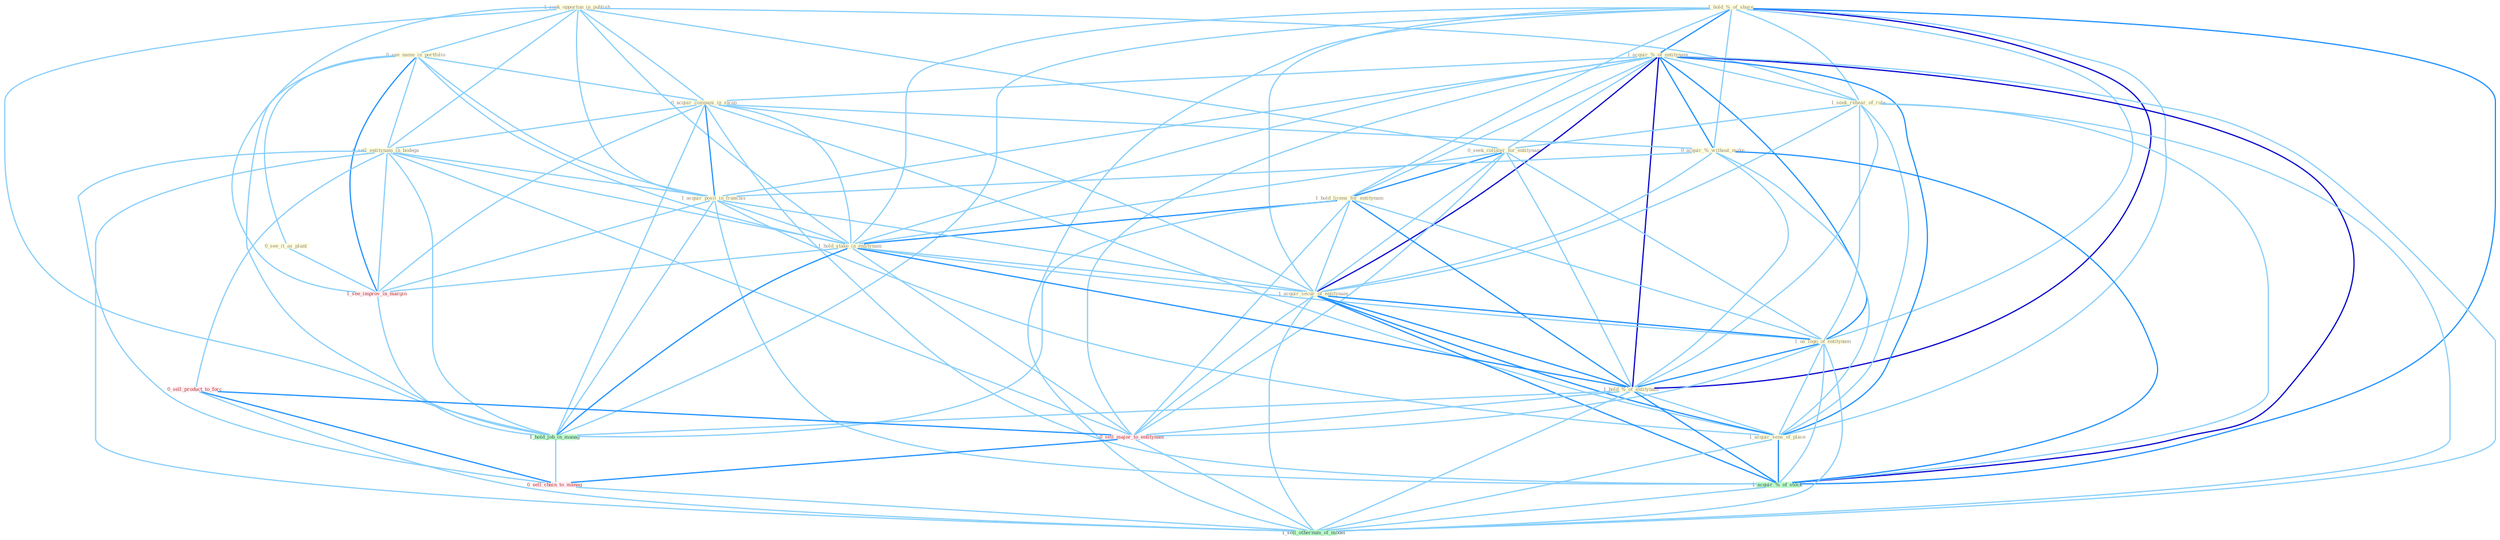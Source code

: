 Graph G{ 
    node
    [shape=polygon,style=filled,width=.5,height=.06,color="#BDFCC9",fixedsize=true,fontsize=4,
    fontcolor="#2f4f4f"];
    {node
    [color="#ffffe0", fontcolor="#8b7d6b"] "1_hold_%_of_share " "1_seek_opportun_in_publish " "1_acquir_%_of_entitynam " "0_see_name_in_portfolio " "1_seek_rehear_of_rule " "0_seek_collater_for_entitynam " "0_acquir_compani_in_swap " "0_sell_entitynam_in_bodega " "0_acquir_%_without_make " "1_hold_licens_for_entitynam " "0_see_it_as_plant " "1_acquir_posit_in_franchis " "1_hold_stake_in_entitynam " "1_acquir_secur_of_entitynam " "1_us_logo_of_entitynam " "1_hold_%_of_entitynam " "1_acquir_sens_of_place "}
{node [color="#fff0f5", fontcolor="#b22222"] "1_see_improv_in_margin " "0_sell_product_to_forc " "0_sell_major_to_entitynam " "0_sell_chain_to_manag "}
edge [color="#B0E2FF"];

	"1_hold_%_of_share " -- "1_acquir_%_of_entitynam " [w="2", color="#1e90ff" , len=0.8];
	"1_hold_%_of_share " -- "1_seek_rehear_of_rule " [w="1", color="#87cefa" ];
	"1_hold_%_of_share " -- "0_acquir_%_without_make " [w="1", color="#87cefa" ];
	"1_hold_%_of_share " -- "1_hold_licens_for_entitynam " [w="1", color="#87cefa" ];
	"1_hold_%_of_share " -- "1_hold_stake_in_entitynam " [w="1", color="#87cefa" ];
	"1_hold_%_of_share " -- "1_acquir_secur_of_entitynam " [w="1", color="#87cefa" ];
	"1_hold_%_of_share " -- "1_us_logo_of_entitynam " [w="1", color="#87cefa" ];
	"1_hold_%_of_share " -- "1_hold_%_of_entitynam " [w="3", color="#0000cd" , len=0.6];
	"1_hold_%_of_share " -- "1_acquir_sens_of_place " [w="1", color="#87cefa" ];
	"1_hold_%_of_share " -- "1_acquir_%_of_stock " [w="2", color="#1e90ff" , len=0.8];
	"1_hold_%_of_share " -- "1_hold_job_in_manag " [w="1", color="#87cefa" ];
	"1_hold_%_of_share " -- "1_sell_othernum_of_model " [w="1", color="#87cefa" ];
	"1_seek_opportun_in_publish " -- "0_see_name_in_portfolio " [w="1", color="#87cefa" ];
	"1_seek_opportun_in_publish " -- "1_seek_rehear_of_rule " [w="1", color="#87cefa" ];
	"1_seek_opportun_in_publish " -- "0_seek_collater_for_entitynam " [w="1", color="#87cefa" ];
	"1_seek_opportun_in_publish " -- "0_acquir_compani_in_swap " [w="1", color="#87cefa" ];
	"1_seek_opportun_in_publish " -- "0_sell_entitynam_in_bodega " [w="1", color="#87cefa" ];
	"1_seek_opportun_in_publish " -- "1_acquir_posit_in_franchis " [w="1", color="#87cefa" ];
	"1_seek_opportun_in_publish " -- "1_hold_stake_in_entitynam " [w="1", color="#87cefa" ];
	"1_seek_opportun_in_publish " -- "1_see_improv_in_margin " [w="1", color="#87cefa" ];
	"1_seek_opportun_in_publish " -- "1_hold_job_in_manag " [w="1", color="#87cefa" ];
	"1_acquir_%_of_entitynam " -- "1_seek_rehear_of_rule " [w="1", color="#87cefa" ];
	"1_acquir_%_of_entitynam " -- "0_seek_collater_for_entitynam " [w="1", color="#87cefa" ];
	"1_acquir_%_of_entitynam " -- "0_acquir_compani_in_swap " [w="1", color="#87cefa" ];
	"1_acquir_%_of_entitynam " -- "0_acquir_%_without_make " [w="2", color="#1e90ff" , len=0.8];
	"1_acquir_%_of_entitynam " -- "1_hold_licens_for_entitynam " [w="1", color="#87cefa" ];
	"1_acquir_%_of_entitynam " -- "1_acquir_posit_in_franchis " [w="1", color="#87cefa" ];
	"1_acquir_%_of_entitynam " -- "1_hold_stake_in_entitynam " [w="1", color="#87cefa" ];
	"1_acquir_%_of_entitynam " -- "1_acquir_secur_of_entitynam " [w="3", color="#0000cd" , len=0.6];
	"1_acquir_%_of_entitynam " -- "1_us_logo_of_entitynam " [w="2", color="#1e90ff" , len=0.8];
	"1_acquir_%_of_entitynam " -- "1_hold_%_of_entitynam " [w="3", color="#0000cd" , len=0.6];
	"1_acquir_%_of_entitynam " -- "1_acquir_sens_of_place " [w="2", color="#1e90ff" , len=0.8];
	"1_acquir_%_of_entitynam " -- "1_acquir_%_of_stock " [w="3", color="#0000cd" , len=0.6];
	"1_acquir_%_of_entitynam " -- "0_sell_major_to_entitynam " [w="1", color="#87cefa" ];
	"1_acquir_%_of_entitynam " -- "1_sell_othernum_of_model " [w="1", color="#87cefa" ];
	"0_see_name_in_portfolio " -- "0_acquir_compani_in_swap " [w="1", color="#87cefa" ];
	"0_see_name_in_portfolio " -- "0_sell_entitynam_in_bodega " [w="1", color="#87cefa" ];
	"0_see_name_in_portfolio " -- "0_see_it_as_plant " [w="1", color="#87cefa" ];
	"0_see_name_in_portfolio " -- "1_acquir_posit_in_franchis " [w="1", color="#87cefa" ];
	"0_see_name_in_portfolio " -- "1_hold_stake_in_entitynam " [w="1", color="#87cefa" ];
	"0_see_name_in_portfolio " -- "1_see_improv_in_margin " [w="2", color="#1e90ff" , len=0.8];
	"0_see_name_in_portfolio " -- "1_hold_job_in_manag " [w="1", color="#87cefa" ];
	"1_seek_rehear_of_rule " -- "0_seek_collater_for_entitynam " [w="1", color="#87cefa" ];
	"1_seek_rehear_of_rule " -- "1_acquir_secur_of_entitynam " [w="1", color="#87cefa" ];
	"1_seek_rehear_of_rule " -- "1_us_logo_of_entitynam " [w="1", color="#87cefa" ];
	"1_seek_rehear_of_rule " -- "1_hold_%_of_entitynam " [w="1", color="#87cefa" ];
	"1_seek_rehear_of_rule " -- "1_acquir_sens_of_place " [w="1", color="#87cefa" ];
	"1_seek_rehear_of_rule " -- "1_acquir_%_of_stock " [w="1", color="#87cefa" ];
	"1_seek_rehear_of_rule " -- "1_sell_othernum_of_model " [w="1", color="#87cefa" ];
	"0_seek_collater_for_entitynam " -- "1_hold_licens_for_entitynam " [w="2", color="#1e90ff" , len=0.8];
	"0_seek_collater_for_entitynam " -- "1_hold_stake_in_entitynam " [w="1", color="#87cefa" ];
	"0_seek_collater_for_entitynam " -- "1_acquir_secur_of_entitynam " [w="1", color="#87cefa" ];
	"0_seek_collater_for_entitynam " -- "1_us_logo_of_entitynam " [w="1", color="#87cefa" ];
	"0_seek_collater_for_entitynam " -- "1_hold_%_of_entitynam " [w="1", color="#87cefa" ];
	"0_seek_collater_for_entitynam " -- "0_sell_major_to_entitynam " [w="1", color="#87cefa" ];
	"0_acquir_compani_in_swap " -- "0_sell_entitynam_in_bodega " [w="1", color="#87cefa" ];
	"0_acquir_compani_in_swap " -- "0_acquir_%_without_make " [w="1", color="#87cefa" ];
	"0_acquir_compani_in_swap " -- "1_acquir_posit_in_franchis " [w="2", color="#1e90ff" , len=0.8];
	"0_acquir_compani_in_swap " -- "1_hold_stake_in_entitynam " [w="1", color="#87cefa" ];
	"0_acquir_compani_in_swap " -- "1_acquir_secur_of_entitynam " [w="1", color="#87cefa" ];
	"0_acquir_compani_in_swap " -- "1_acquir_sens_of_place " [w="1", color="#87cefa" ];
	"0_acquir_compani_in_swap " -- "1_see_improv_in_margin " [w="1", color="#87cefa" ];
	"0_acquir_compani_in_swap " -- "1_acquir_%_of_stock " [w="1", color="#87cefa" ];
	"0_acquir_compani_in_swap " -- "1_hold_job_in_manag " [w="1", color="#87cefa" ];
	"0_sell_entitynam_in_bodega " -- "1_acquir_posit_in_franchis " [w="1", color="#87cefa" ];
	"0_sell_entitynam_in_bodega " -- "1_hold_stake_in_entitynam " [w="1", color="#87cefa" ];
	"0_sell_entitynam_in_bodega " -- "1_see_improv_in_margin " [w="1", color="#87cefa" ];
	"0_sell_entitynam_in_bodega " -- "1_hold_job_in_manag " [w="1", color="#87cefa" ];
	"0_sell_entitynam_in_bodega " -- "0_sell_product_to_forc " [w="1", color="#87cefa" ];
	"0_sell_entitynam_in_bodega " -- "0_sell_major_to_entitynam " [w="1", color="#87cefa" ];
	"0_sell_entitynam_in_bodega " -- "0_sell_chain_to_manag " [w="1", color="#87cefa" ];
	"0_sell_entitynam_in_bodega " -- "1_sell_othernum_of_model " [w="1", color="#87cefa" ];
	"0_acquir_%_without_make " -- "1_acquir_posit_in_franchis " [w="1", color="#87cefa" ];
	"0_acquir_%_without_make " -- "1_acquir_secur_of_entitynam " [w="1", color="#87cefa" ];
	"0_acquir_%_without_make " -- "1_hold_%_of_entitynam " [w="1", color="#87cefa" ];
	"0_acquir_%_without_make " -- "1_acquir_sens_of_place " [w="1", color="#87cefa" ];
	"0_acquir_%_without_make " -- "1_acquir_%_of_stock " [w="2", color="#1e90ff" , len=0.8];
	"1_hold_licens_for_entitynam " -- "1_hold_stake_in_entitynam " [w="2", color="#1e90ff" , len=0.8];
	"1_hold_licens_for_entitynam " -- "1_acquir_secur_of_entitynam " [w="1", color="#87cefa" ];
	"1_hold_licens_for_entitynam " -- "1_us_logo_of_entitynam " [w="1", color="#87cefa" ];
	"1_hold_licens_for_entitynam " -- "1_hold_%_of_entitynam " [w="2", color="#1e90ff" , len=0.8];
	"1_hold_licens_for_entitynam " -- "1_hold_job_in_manag " [w="1", color="#87cefa" ];
	"1_hold_licens_for_entitynam " -- "0_sell_major_to_entitynam " [w="1", color="#87cefa" ];
	"0_see_it_as_plant " -- "1_see_improv_in_margin " [w="1", color="#87cefa" ];
	"1_acquir_posit_in_franchis " -- "1_hold_stake_in_entitynam " [w="1", color="#87cefa" ];
	"1_acquir_posit_in_franchis " -- "1_acquir_secur_of_entitynam " [w="1", color="#87cefa" ];
	"1_acquir_posit_in_franchis " -- "1_acquir_sens_of_place " [w="1", color="#87cefa" ];
	"1_acquir_posit_in_franchis " -- "1_see_improv_in_margin " [w="1", color="#87cefa" ];
	"1_acquir_posit_in_franchis " -- "1_acquir_%_of_stock " [w="1", color="#87cefa" ];
	"1_acquir_posit_in_franchis " -- "1_hold_job_in_manag " [w="1", color="#87cefa" ];
	"1_hold_stake_in_entitynam " -- "1_acquir_secur_of_entitynam " [w="1", color="#87cefa" ];
	"1_hold_stake_in_entitynam " -- "1_us_logo_of_entitynam " [w="1", color="#87cefa" ];
	"1_hold_stake_in_entitynam " -- "1_hold_%_of_entitynam " [w="2", color="#1e90ff" , len=0.8];
	"1_hold_stake_in_entitynam " -- "1_see_improv_in_margin " [w="1", color="#87cefa" ];
	"1_hold_stake_in_entitynam " -- "1_hold_job_in_manag " [w="2", color="#1e90ff" , len=0.8];
	"1_hold_stake_in_entitynam " -- "0_sell_major_to_entitynam " [w="1", color="#87cefa" ];
	"1_acquir_secur_of_entitynam " -- "1_us_logo_of_entitynam " [w="2", color="#1e90ff" , len=0.8];
	"1_acquir_secur_of_entitynam " -- "1_hold_%_of_entitynam " [w="2", color="#1e90ff" , len=0.8];
	"1_acquir_secur_of_entitynam " -- "1_acquir_sens_of_place " [w="2", color="#1e90ff" , len=0.8];
	"1_acquir_secur_of_entitynam " -- "1_acquir_%_of_stock " [w="2", color="#1e90ff" , len=0.8];
	"1_acquir_secur_of_entitynam " -- "0_sell_major_to_entitynam " [w="1", color="#87cefa" ];
	"1_acquir_secur_of_entitynam " -- "1_sell_othernum_of_model " [w="1", color="#87cefa" ];
	"1_us_logo_of_entitynam " -- "1_hold_%_of_entitynam " [w="2", color="#1e90ff" , len=0.8];
	"1_us_logo_of_entitynam " -- "1_acquir_sens_of_place " [w="1", color="#87cefa" ];
	"1_us_logo_of_entitynam " -- "1_acquir_%_of_stock " [w="1", color="#87cefa" ];
	"1_us_logo_of_entitynam " -- "0_sell_major_to_entitynam " [w="1", color="#87cefa" ];
	"1_us_logo_of_entitynam " -- "1_sell_othernum_of_model " [w="1", color="#87cefa" ];
	"1_hold_%_of_entitynam " -- "1_acquir_sens_of_place " [w="1", color="#87cefa" ];
	"1_hold_%_of_entitynam " -- "1_acquir_%_of_stock " [w="2", color="#1e90ff" , len=0.8];
	"1_hold_%_of_entitynam " -- "1_hold_job_in_manag " [w="1", color="#87cefa" ];
	"1_hold_%_of_entitynam " -- "0_sell_major_to_entitynam " [w="1", color="#87cefa" ];
	"1_hold_%_of_entitynam " -- "1_sell_othernum_of_model " [w="1", color="#87cefa" ];
	"1_acquir_sens_of_place " -- "1_acquir_%_of_stock " [w="2", color="#1e90ff" , len=0.8];
	"1_acquir_sens_of_place " -- "1_sell_othernum_of_model " [w="1", color="#87cefa" ];
	"1_see_improv_in_margin " -- "1_hold_job_in_manag " [w="1", color="#87cefa" ];
	"1_acquir_%_of_stock " -- "1_sell_othernum_of_model " [w="1", color="#87cefa" ];
	"1_hold_job_in_manag " -- "0_sell_chain_to_manag " [w="1", color="#87cefa" ];
	"0_sell_product_to_forc " -- "0_sell_major_to_entitynam " [w="2", color="#1e90ff" , len=0.8];
	"0_sell_product_to_forc " -- "0_sell_chain_to_manag " [w="2", color="#1e90ff" , len=0.8];
	"0_sell_product_to_forc " -- "1_sell_othernum_of_model " [w="1", color="#87cefa" ];
	"0_sell_major_to_entitynam " -- "0_sell_chain_to_manag " [w="2", color="#1e90ff" , len=0.8];
	"0_sell_major_to_entitynam " -- "1_sell_othernum_of_model " [w="1", color="#87cefa" ];
	"0_sell_chain_to_manag " -- "1_sell_othernum_of_model " [w="1", color="#87cefa" ];
}